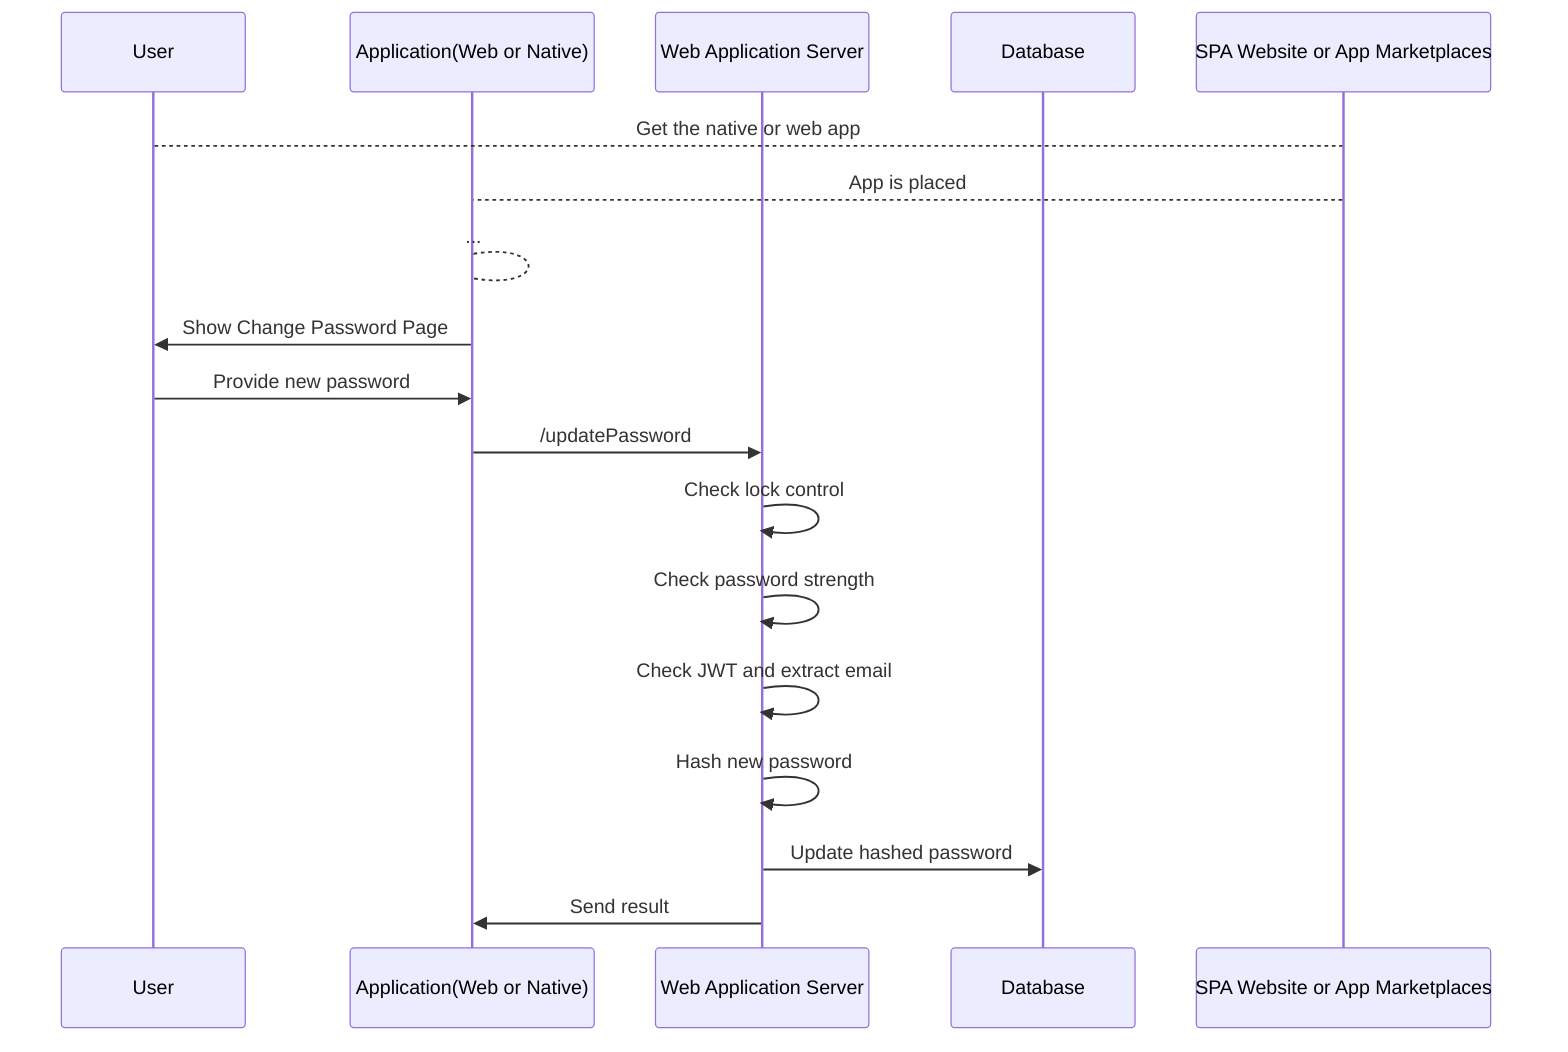 sequenceDiagram
	Participant User
	Participant Application(Web or Native)
	Participant Web Application Server
	Participant Database
	Participant SPA Website or App Marketplaces
	User --> SPA Website or App Marketplaces: Get the native or web app
	SPA Website or App Marketplaces --> Application(Web or Native): App is placed
	Application(Web or Native) --> Application(Web or Native): ...
	Application(Web or Native) ->> User: Show Change Password Page
	User ->> Application(Web or Native): Provide new password
	Application(Web or Native) ->> Web Application Server: /updatePassword
	Web Application Server ->> Web Application Server: Check lock control
	Web Application Server ->> Web Application Server: Check password strength
	Web Application Server ->> Web Application Server: Check JWT and extract email
	Web Application Server ->> Web Application Server: Hash new password
	Web Application Server ->> Database: Update hashed password
	Web Application Server ->> Application(Web or Native): Send result